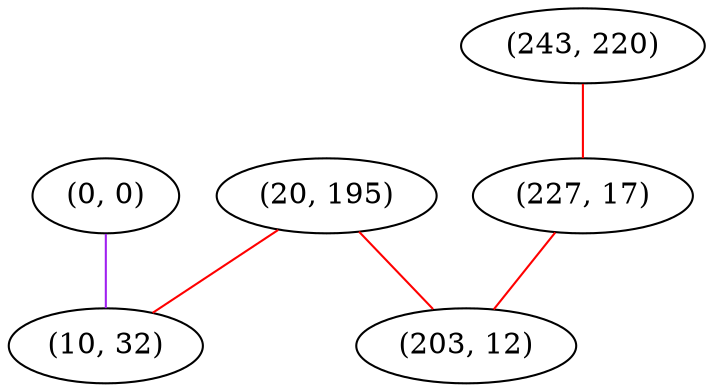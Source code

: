 graph "" {
"(0, 0)";
"(243, 220)";
"(20, 195)";
"(10, 32)";
"(227, 17)";
"(203, 12)";
"(0, 0)" -- "(10, 32)"  [color=purple, key=0, weight=4];
"(243, 220)" -- "(227, 17)"  [color=red, key=0, weight=1];
"(20, 195)" -- "(10, 32)"  [color=red, key=0, weight=1];
"(20, 195)" -- "(203, 12)"  [color=red, key=0, weight=1];
"(227, 17)" -- "(203, 12)"  [color=red, key=0, weight=1];
}
